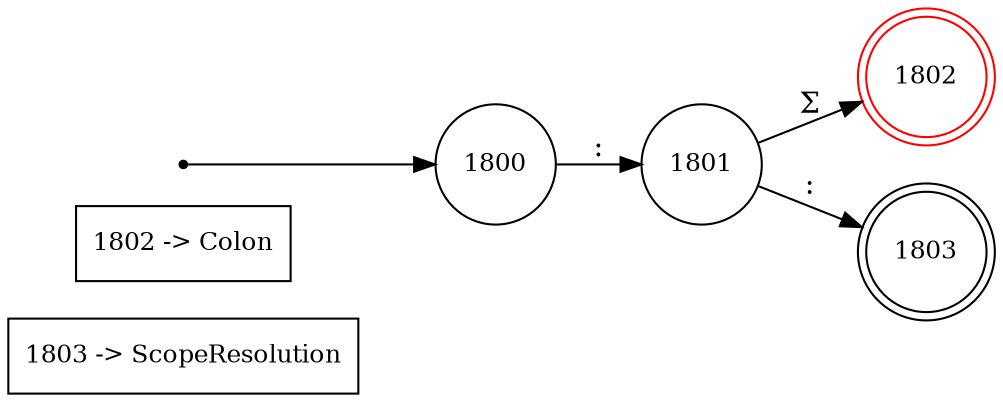 digraph finite_state_machine {
	rankdir=LR;
	size="8,5"

	node [shape = rectangle, label="1803 -> ScopeResolution", fontsize=12] token1803;
	node [shape = rectangle, label="1802 -> Colon", fontsize=12] token1802;

	node [shape = circle, label="1800", fontsize=12, color=black] 1800;
	node [shape = circle, label="1801", fontsize=12, color=black] 1801;
	node [shape = doublecircle, label="1802", fontsize=12, color=red] 1802;
	node [shape = doublecircle, label="1803", fontsize=12, color=black] 1803;

	node [shape = point, color=black] q0;
	q0	->	1800;

	1801	->	1803	[ label = ":" ];
	1801	->	1802	[ label = "Σ" ];
	1800	->	1801	[ label = ":" ];
}
